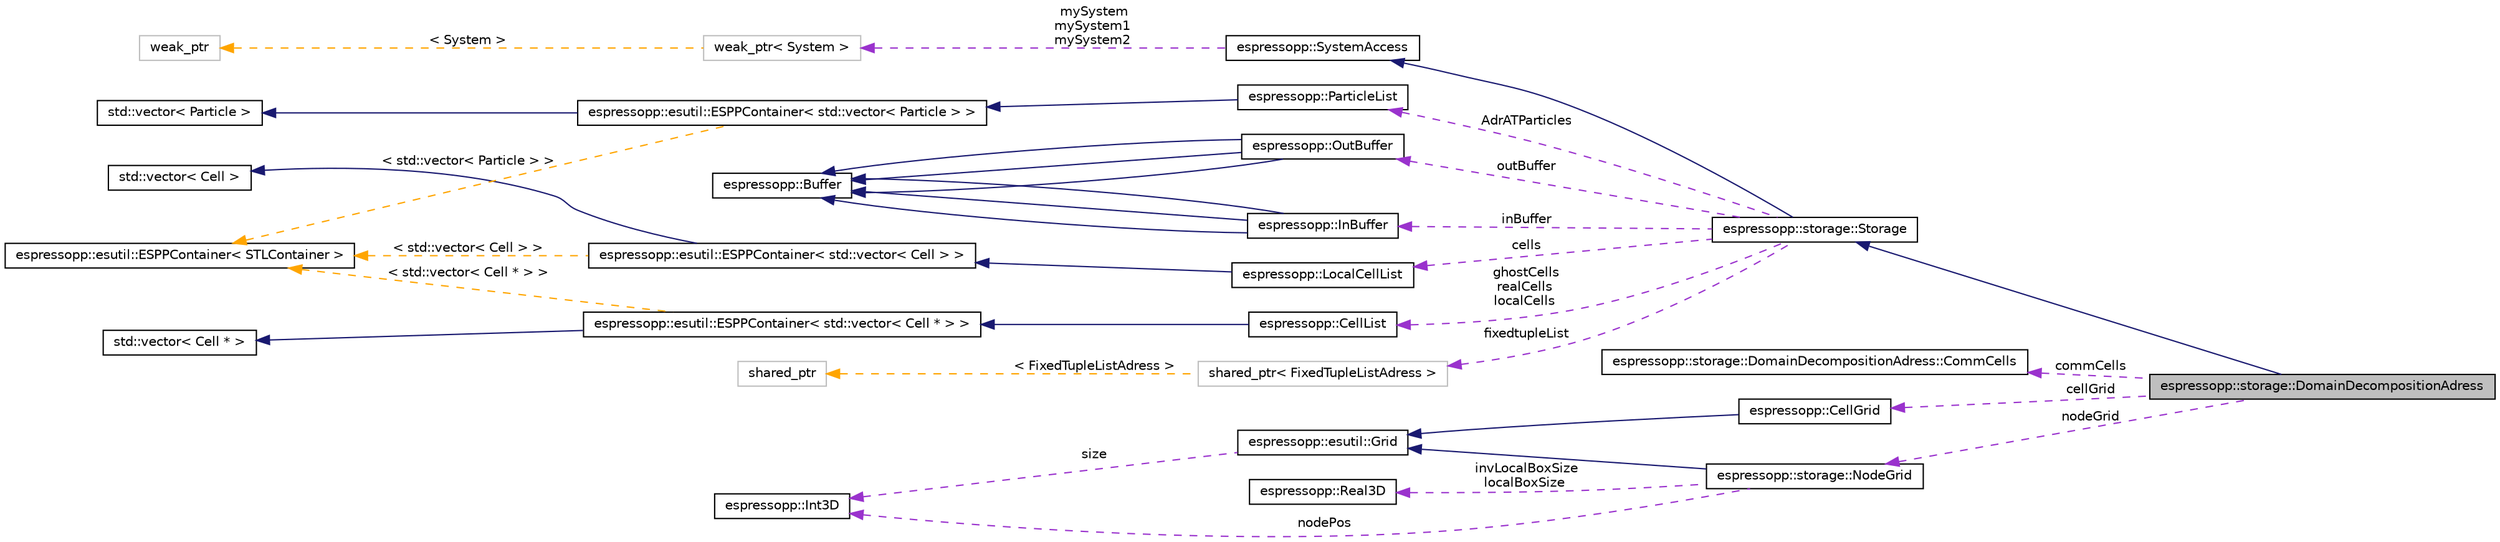 digraph G
{
  edge [fontname="Helvetica",fontsize="10",labelfontname="Helvetica",labelfontsize="10"];
  node [fontname="Helvetica",fontsize="10",shape=record];
  rankdir="LR";
  Node1 [label="espressopp::storage::DomainDecompositionAdress",height=0.2,width=0.4,color="black", fillcolor="grey75", style="filled" fontcolor="black"];
  Node2 -> Node1 [dir="back",color="midnightblue",fontsize="10",style="solid",fontname="Helvetica"];
  Node2 [label="espressopp::storage::Storage",height=0.2,width=0.4,color="black", fillcolor="white", style="filled",URL="$classespressopp_1_1storage_1_1Storage.html",tooltip="represents the particle storage of one system."];
  Node3 -> Node2 [dir="back",color="midnightblue",fontsize="10",style="solid",fontname="Helvetica"];
  Node3 [label="espressopp::SystemAccess",height=0.2,width=0.4,color="black", fillcolor="white", style="filled",URL="$classespressopp_1_1SystemAccess.html",tooltip="Common base class for all classes that need access to the system."];
  Node4 -> Node3 [dir="back",color="darkorchid3",fontsize="10",style="dashed",label=" mySystem\nmySystem1\nmySystem2" ,fontname="Helvetica"];
  Node4 [label="weak_ptr\< System \>",height=0.2,width=0.4,color="grey75", fillcolor="white", style="filled"];
  Node5 -> Node4 [dir="back",color="orange",fontsize="10",style="dashed",label=" \< System \>" ,fontname="Helvetica"];
  Node5 [label="weak_ptr",height=0.2,width=0.4,color="grey75", fillcolor="white", style="filled"];
  Node6 -> Node2 [dir="back",color="darkorchid3",fontsize="10",style="dashed",label=" inBuffer" ,fontname="Helvetica"];
  Node6 [label="espressopp::InBuffer",height=0.2,width=0.4,color="black", fillcolor="white", style="filled",URL="$classespressopp_1_1InBuffer.html"];
  Node7 -> Node6 [dir="back",color="midnightblue",fontsize="10",style="solid",fontname="Helvetica"];
  Node7 [label="espressopp::Buffer",height=0.2,width=0.4,color="black", fillcolor="white", style="filled",URL="$classespressopp_1_1Buffer.html",tooltip="Communication buffer."];
  Node7 -> Node6 [dir="back",color="midnightblue",fontsize="10",style="solid",fontname="Helvetica"];
  Node7 -> Node6 [dir="back",color="midnightblue",fontsize="10",style="solid",fontname="Helvetica"];
  Node8 -> Node2 [dir="back",color="darkorchid3",fontsize="10",style="dashed",label=" cells" ,fontname="Helvetica"];
  Node8 [label="espressopp::LocalCellList",height=0.2,width=0.4,color="black", fillcolor="white", style="filled",URL="$structespressopp_1_1LocalCellList.html"];
  Node9 -> Node8 [dir="back",color="midnightblue",fontsize="10",style="solid",fontname="Helvetica"];
  Node9 [label="espressopp::esutil::ESPPContainer\< std::vector\< Cell \> \>",height=0.2,width=0.4,color="black", fillcolor="white", style="filled",URL="$classespressopp_1_1esutil_1_1ESPPContainer.html"];
  Node10 -> Node9 [dir="back",color="midnightblue",fontsize="10",style="solid",fontname="Helvetica"];
  Node10 [label="std::vector\< Cell \>",height=0.2,width=0.4,color="black", fillcolor="white", style="filled",URL="$classstd_1_1vector.html"];
  Node11 -> Node9 [dir="back",color="orange",fontsize="10",style="dashed",label=" \< std::vector\< Cell \> \>" ,fontname="Helvetica"];
  Node11 [label="espressopp::esutil::ESPPContainer\< STLContainer \>",height=0.2,width=0.4,color="black", fillcolor="white", style="filled",URL="$classespressopp_1_1esutil_1_1ESPPContainer.html"];
  Node12 -> Node2 [dir="back",color="darkorchid3",fontsize="10",style="dashed",label=" outBuffer" ,fontname="Helvetica"];
  Node12 [label="espressopp::OutBuffer",height=0.2,width=0.4,color="black", fillcolor="white", style="filled",URL="$classespressopp_1_1OutBuffer.html"];
  Node7 -> Node12 [dir="back",color="midnightblue",fontsize="10",style="solid",fontname="Helvetica"];
  Node7 -> Node12 [dir="back",color="midnightblue",fontsize="10",style="solid",fontname="Helvetica"];
  Node7 -> Node12 [dir="back",color="midnightblue",fontsize="10",style="solid",fontname="Helvetica"];
  Node13 -> Node2 [dir="back",color="darkorchid3",fontsize="10",style="dashed",label=" AdrATParticles" ,fontname="Helvetica"];
  Node13 [label="espressopp::ParticleList",height=0.2,width=0.4,color="black", fillcolor="white", style="filled",URL="$structespressopp_1_1ParticleList.html"];
  Node14 -> Node13 [dir="back",color="midnightblue",fontsize="10",style="solid",fontname="Helvetica"];
  Node14 [label="espressopp::esutil::ESPPContainer\< std::vector\< Particle \> \>",height=0.2,width=0.4,color="black", fillcolor="white", style="filled",URL="$classespressopp_1_1esutil_1_1ESPPContainer.html"];
  Node15 -> Node14 [dir="back",color="midnightblue",fontsize="10",style="solid",fontname="Helvetica"];
  Node15 [label="std::vector\< Particle \>",height=0.2,width=0.4,color="black", fillcolor="white", style="filled",URL="$classstd_1_1vector.html"];
  Node11 -> Node14 [dir="back",color="orange",fontsize="10",style="dashed",label=" \< std::vector\< Particle \> \>" ,fontname="Helvetica"];
  Node16 -> Node2 [dir="back",color="darkorchid3",fontsize="10",style="dashed",label=" fixedtupleList" ,fontname="Helvetica"];
  Node16 [label="shared_ptr\< FixedTupleListAdress \>",height=0.2,width=0.4,color="grey75", fillcolor="white", style="filled"];
  Node17 -> Node16 [dir="back",color="orange",fontsize="10",style="dashed",label=" \< FixedTupleListAdress \>" ,fontname="Helvetica"];
  Node17 [label="shared_ptr",height=0.2,width=0.4,color="grey75", fillcolor="white", style="filled"];
  Node18 -> Node2 [dir="back",color="darkorchid3",fontsize="10",style="dashed",label=" ghostCells\nrealCells\nlocalCells" ,fontname="Helvetica"];
  Node18 [label="espressopp::CellList",height=0.2,width=0.4,color="black", fillcolor="white", style="filled",URL="$structespressopp_1_1CellList.html"];
  Node19 -> Node18 [dir="back",color="midnightblue",fontsize="10",style="solid",fontname="Helvetica"];
  Node19 [label="espressopp::esutil::ESPPContainer\< std::vector\< Cell * \> \>",height=0.2,width=0.4,color="black", fillcolor="white", style="filled",URL="$classespressopp_1_1esutil_1_1ESPPContainer.html"];
  Node20 -> Node19 [dir="back",color="midnightblue",fontsize="10",style="solid",fontname="Helvetica"];
  Node20 [label="std::vector\< Cell * \>",height=0.2,width=0.4,color="black", fillcolor="white", style="filled",URL="$classstd_1_1vector.html"];
  Node11 -> Node19 [dir="back",color="orange",fontsize="10",style="dashed",label=" \< std::vector\< Cell * \> \>" ,fontname="Helvetica"];
  Node21 -> Node1 [dir="back",color="darkorchid3",fontsize="10",style="dashed",label=" commCells" ,fontname="Helvetica"];
  Node21 [label="espressopp::storage::DomainDecompositionAdress::CommCells",height=0.2,width=0.4,color="black", fillcolor="white", style="filled",URL="$structespressopp_1_1storage_1_1DomainDecompositionAdress_1_1CommCells.html",tooltip="which cells to send and receive during one communication step."];
  Node22 -> Node1 [dir="back",color="darkorchid3",fontsize="10",style="dashed",label=" nodeGrid" ,fontname="Helvetica"];
  Node22 [label="espressopp::storage::NodeGrid",height=0.2,width=0.4,color="black", fillcolor="white", style="filled",URL="$classespressopp_1_1storage_1_1NodeGrid.html",tooltip="Node grid point."];
  Node23 -> Node22 [dir="back",color="midnightblue",fontsize="10",style="solid",fontname="Helvetica"];
  Node23 [label="espressopp::esutil::Grid",height=0.2,width=0.4,color="black", fillcolor="white", style="filled",URL="$classespressopp_1_1esutil_1_1Grid.html",tooltip="regular grid decomposition of a box, outside view."];
  Node24 -> Node23 [dir="back",color="darkorchid3",fontsize="10",style="dashed",label=" size" ,fontname="Helvetica"];
  Node24 [label="espressopp::Int3D",height=0.2,width=0.4,color="black", fillcolor="white", style="filled",URL="$classespressopp_1_1Int3D.html"];
  Node25 -> Node22 [dir="back",color="darkorchid3",fontsize="10",style="dashed",label=" invLocalBoxSize\nlocalBoxSize" ,fontname="Helvetica"];
  Node25 [label="espressopp::Real3D",height=0.2,width=0.4,color="black", fillcolor="white", style="filled",URL="$classespressopp_1_1Real3D.html"];
  Node24 -> Node22 [dir="back",color="darkorchid3",fontsize="10",style="dashed",label=" nodePos" ,fontname="Helvetica"];
  Node26 -> Node1 [dir="back",color="darkorchid3",fontsize="10",style="dashed",label=" cellGrid" ,fontname="Helvetica"];
  Node26 [label="espressopp::CellGrid",height=0.2,width=0.4,color="black", fillcolor="white", style="filled",URL="$classespressopp_1_1CellGrid.html",tooltip="Grid with a ghost frame."];
  Node23 -> Node26 [dir="back",color="midnightblue",fontsize="10",style="solid",fontname="Helvetica"];
}
